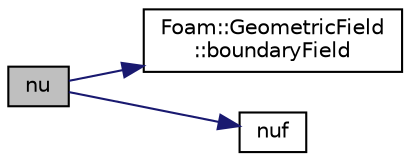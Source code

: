digraph "nu"
{
  bgcolor="transparent";
  edge [fontname="Helvetica",fontsize="10",labelfontname="Helvetica",labelfontsize="10"];
  node [fontname="Helvetica",fontsize="10",shape=record];
  rankdir="LR";
  Node52 [label="nu",height=0.2,width=0.4,color="black", fillcolor="grey75", style="filled", fontcolor="black"];
  Node52 -> Node53 [color="midnightblue",fontsize="10",style="solid",fontname="Helvetica"];
  Node53 [label="Foam::GeometricField\l::boundaryField",height=0.2,width=0.4,color="black",URL="$a23249.html#a9ff7de36fba06b4f4f77a75142ad72b6",tooltip="Return const-reference to the boundary field. "];
  Node52 -> Node54 [color="midnightblue",fontsize="10",style="solid",fontname="Helvetica"];
  Node54 [label="nuf",height=0.2,width=0.4,color="black",URL="$a33061.html#acff2f84f1f2b5ef445c1d83b922080ca",tooltip="Return the face-interpolated dynamic laminar viscosity. "];
}
